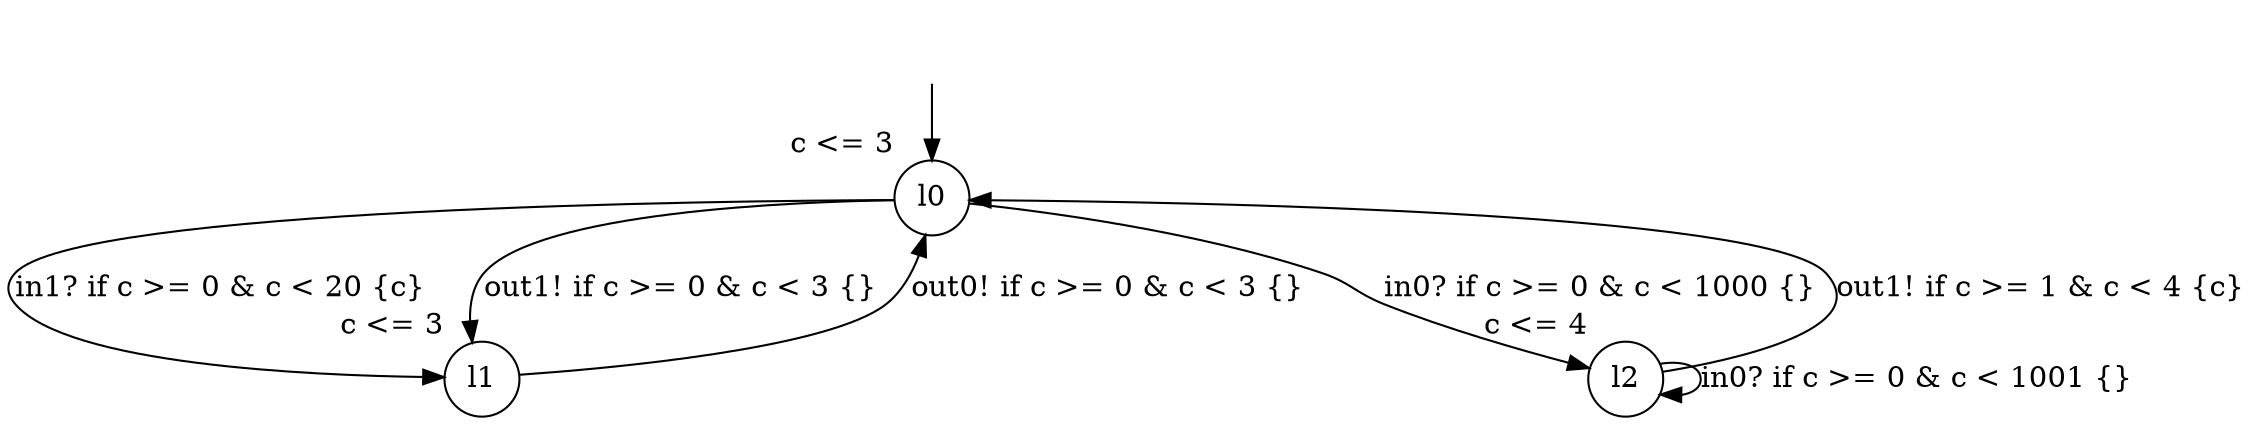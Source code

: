 digraph g {
__start0 [label="" shape="none"];
l0 [shape="circle" margin=0 label="l0", xlabel="c <= 3"];
l1 [shape="circle" margin=0 label="l1", xlabel="c <= 3"];
l2 [shape="circle" margin=0 label="l2", xlabel="c <= 4"];
l0 -> l2 [label="in0? if c >= 0 & c < 1000 {} "];
l0 -> l1 [label="in1? if c >= 0 & c < 20 {c} "];
l0 -> l1 [label="out1! if c >= 0 & c < 3 {} "];
l1 -> l0 [label="out0! if c >= 0 & c < 3 {} "];
l2 -> l0 [label="out1! if c >= 1 & c < 4 {c} "];
l2 -> l2 [label="in0? if c >= 0 & c < 1001 {} "];
__start0 -> l0;
}
